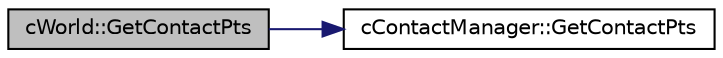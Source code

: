 digraph "cWorld::GetContactPts"
{
 // LATEX_PDF_SIZE
  edge [fontname="Helvetica",fontsize="10",labelfontname="Helvetica",labelfontsize="10"];
  node [fontname="Helvetica",fontsize="10",shape=record];
  rankdir="LR";
  Node1 [label="cWorld::GetContactPts",height=0.2,width=0.4,color="black", fillcolor="grey75", style="filled", fontcolor="black",tooltip=" "];
  Node1 -> Node2 [color="midnightblue",fontsize="10",style="solid",fontname="Helvetica"];
  Node2 [label="cContactManager::GetContactPts",height=0.2,width=0.4,color="black", fillcolor="white", style="filled",URL="$classc_contact_manager.html#a6644b52db85df7c432eb2b7f5468f675",tooltip=" "];
}
